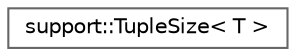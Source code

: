 digraph "Graphical Class Hierarchy"
{
 // LATEX_PDF_SIZE
  bgcolor="transparent";
  edge [fontname=Helvetica,fontsize=10,labelfontname=Helvetica,labelfontsize=10];
  node [fontname=Helvetica,fontsize=10,shape=box,height=0.2,width=0.4];
  rankdir="LR";
  Node0 [id="Node000000",label="support::TupleSize\< T \>",height=0.2,width=0.4,color="grey40", fillcolor="white", style="filled",URL="$classsupport_1_1TupleSize.html",tooltip="Used to get the size of a tuple or an aggregate."];
}
